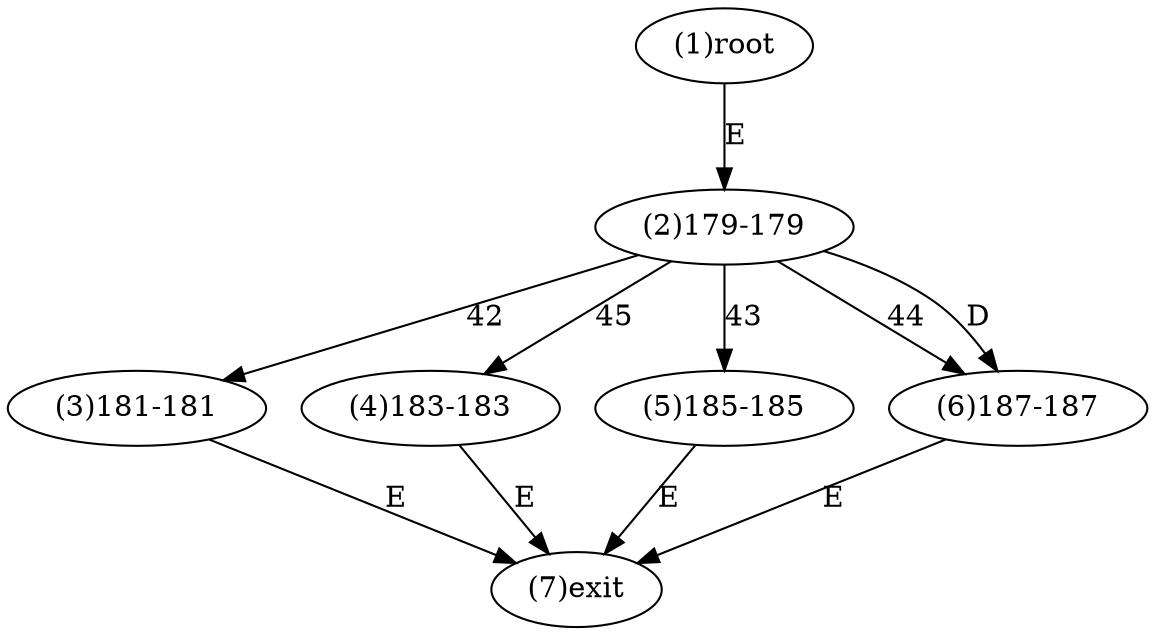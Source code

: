 digraph "" { 
1[ label="(1)root"];
2[ label="(2)179-179"];
3[ label="(3)181-181"];
4[ label="(4)183-183"];
5[ label="(5)185-185"];
6[ label="(6)187-187"];
7[ label="(7)exit"];
1->2[ label="E"];
2->3[ label="42"];
2->5[ label="43"];
2->6[ label="44"];
2->4[ label="45"];
2->6[ label="D"];
3->7[ label="E"];
4->7[ label="E"];
5->7[ label="E"];
6->7[ label="E"];
}